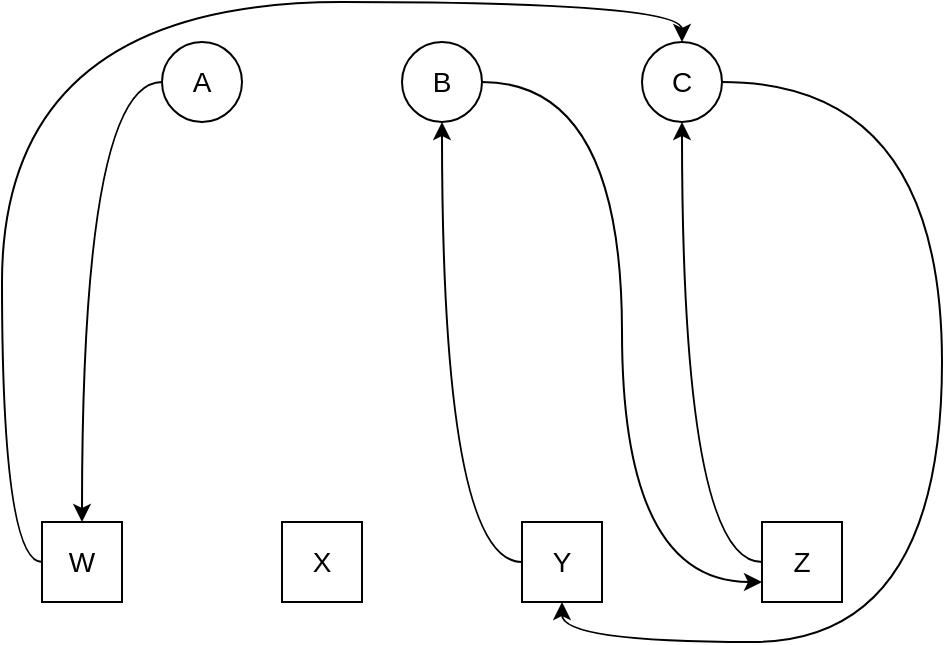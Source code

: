 <mxfile version="13.7.3" type="device" pages="2"><diagram id="0hK_6k_UujutCNK3dGhv" name="Page-1"><mxGraphModel dx="1422" dy="780" grid="1" gridSize="10" guides="1" tooltips="1" connect="1" arrows="1" fold="1" page="1" pageScale="1" pageWidth="850" pageHeight="1100" background="none" math="0" shadow="0"><root><mxCell id="0"/><mxCell id="1" parent="0"/><mxCell id="TqZIqA3fY9YVEt6i1fJo-3" style="edgeStyle=orthogonalEdgeStyle;curved=1;orthogonalLoop=1;jettySize=auto;html=1;entryX=0.5;entryY=0;entryDx=0;entryDy=0;" edge="1" parent="1" source="Hr82gB8oSJOvXVeDLGC7-2" target="Hr82gB8oSJOvXVeDLGC7-8"><mxGeometry relative="1" as="geometry"/></mxCell><mxCell id="Hr82gB8oSJOvXVeDLGC7-2" value="&lt;font style=&quot;font-size: 14px&quot;&gt;A&lt;/font&gt;" style="ellipse;whiteSpace=wrap;html=1;aspect=fixed;" vertex="1" parent="1"><mxGeometry x="250" y="190" width="40" height="40" as="geometry"/></mxCell><mxCell id="TqZIqA3fY9YVEt6i1fJo-4" style="edgeStyle=orthogonalEdgeStyle;curved=1;orthogonalLoop=1;jettySize=auto;html=1;entryX=0.5;entryY=1;entryDx=0;entryDy=0;exitX=0;exitY=0.5;exitDx=0;exitDy=0;" edge="1" parent="1" source="Hr82gB8oSJOvXVeDLGC7-11" target="Hr82gB8oSJOvXVeDLGC7-4"><mxGeometry relative="1" as="geometry"/></mxCell><mxCell id="TqZIqA3fY9YVEt6i1fJo-5" style="edgeStyle=orthogonalEdgeStyle;curved=1;orthogonalLoop=1;jettySize=auto;html=1;entryX=0;entryY=0.75;entryDx=0;entryDy=0;" edge="1" parent="1" source="Hr82gB8oSJOvXVeDLGC7-4" target="Hr82gB8oSJOvXVeDLGC7-13"><mxGeometry relative="1" as="geometry"/></mxCell><mxCell id="Hr82gB8oSJOvXVeDLGC7-4" value="&lt;font style=&quot;font-size: 14px&quot;&gt;B&lt;/font&gt;" style="ellipse;whiteSpace=wrap;html=1;aspect=fixed;" vertex="1" parent="1"><mxGeometry x="370" y="190" width="40" height="40" as="geometry"/></mxCell><mxCell id="TqZIqA3fY9YVEt6i1fJo-6" style="edgeStyle=orthogonalEdgeStyle;curved=1;orthogonalLoop=1;jettySize=auto;html=1;entryX=0.5;entryY=1;entryDx=0;entryDy=0;" edge="1" parent="1" source="Hr82gB8oSJOvXVeDLGC7-6" target="Hr82gB8oSJOvXVeDLGC7-11"><mxGeometry relative="1" as="geometry"><Array as="points"><mxPoint x="640" y="210"/><mxPoint x="640" y="490"/><mxPoint x="450" y="490"/></Array></mxGeometry></mxCell><mxCell id="Hr82gB8oSJOvXVeDLGC7-6" value="&lt;font style=&quot;font-size: 14px&quot;&gt;C&lt;/font&gt;" style="ellipse;whiteSpace=wrap;html=1;aspect=fixed;" vertex="1" parent="1"><mxGeometry x="490" y="190" width="40" height="40" as="geometry"/></mxCell><mxCell id="TqZIqA3fY9YVEt6i1fJo-1" style="edgeStyle=orthogonalEdgeStyle;curved=1;orthogonalLoop=1;jettySize=auto;html=1;entryX=0.5;entryY=0;entryDx=0;entryDy=0;" edge="1" parent="1" source="Hr82gB8oSJOvXVeDLGC7-8" target="Hr82gB8oSJOvXVeDLGC7-6"><mxGeometry relative="1" as="geometry"><Array as="points"><mxPoint x="170" y="450"/><mxPoint x="170" y="170"/><mxPoint x="510" y="170"/></Array></mxGeometry></mxCell><mxCell id="Hr82gB8oSJOvXVeDLGC7-8" value="&lt;font style=&quot;font-size: 14px&quot;&gt;W&lt;/font&gt;" style="whiteSpace=wrap;html=1;aspect=fixed;" vertex="1" parent="1"><mxGeometry x="190" y="430" width="40" height="40" as="geometry"/></mxCell><mxCell id="Hr82gB8oSJOvXVeDLGC7-9" value="&lt;font style=&quot;font-size: 14px&quot;&gt;X&lt;/font&gt;" style="whiteSpace=wrap;html=1;aspect=fixed;" vertex="1" parent="1"><mxGeometry x="310" y="430" width="40" height="40" as="geometry"/></mxCell><mxCell id="Hr82gB8oSJOvXVeDLGC7-11" value="&lt;font style=&quot;font-size: 14px&quot;&gt;Y&lt;/font&gt;" style="whiteSpace=wrap;html=1;aspect=fixed;" vertex="1" parent="1"><mxGeometry x="430" y="430" width="40" height="40" as="geometry"/></mxCell><mxCell id="TqZIqA3fY9YVEt6i1fJo-2" style="edgeStyle=orthogonalEdgeStyle;curved=1;orthogonalLoop=1;jettySize=auto;html=1;entryX=0.5;entryY=1;entryDx=0;entryDy=0;" edge="1" parent="1" source="Hr82gB8oSJOvXVeDLGC7-13" target="Hr82gB8oSJOvXVeDLGC7-6"><mxGeometry relative="1" as="geometry"/></mxCell><mxCell id="Hr82gB8oSJOvXVeDLGC7-13" value="&lt;font style=&quot;font-size: 14px&quot;&gt;Z&lt;/font&gt;" style="whiteSpace=wrap;html=1;aspect=fixed;" vertex="1" parent="1"><mxGeometry x="550" y="430" width="40" height="40" as="geometry"/></mxCell></root></mxGraphModel></diagram><diagram id="7IOavF_-qlQQgkGt8p8S" name="Page-2"><mxGraphModel dx="1422" dy="780" grid="1" gridSize="10" guides="1" tooltips="1" connect="1" arrows="1" fold="1" page="1" pageScale="1" pageWidth="850" pageHeight="1100" math="0" shadow="0"><root><mxCell id="ybrRmr3ElSkbrd95aNE4-0"/><mxCell id="ybrRmr3ElSkbrd95aNE4-1" parent="ybrRmr3ElSkbrd95aNE4-0"/><mxCell id="ybrRmr3ElSkbrd95aNE4-17" style="edgeStyle=orthogonalEdgeStyle;curved=1;orthogonalLoop=1;jettySize=auto;html=1;entryX=0.5;entryY=0;entryDx=0;entryDy=0;" edge="1" parent="ybrRmr3ElSkbrd95aNE4-1" source="ybrRmr3ElSkbrd95aNE4-3" target="ybrRmr3ElSkbrd95aNE4-9"><mxGeometry relative="1" as="geometry"/></mxCell><mxCell id="ybrRmr3ElSkbrd95aNE4-3" value="&lt;font style=&quot;font-size: 14px&quot;&gt;A&lt;/font&gt;" style="ellipse;whiteSpace=wrap;html=1;aspect=fixed;" vertex="1" parent="ybrRmr3ElSkbrd95aNE4-1"><mxGeometry x="250" y="190" width="40" height="40" as="geometry"/></mxCell><mxCell id="ybrRmr3ElSkbrd95aNE4-19" style="edgeStyle=orthogonalEdgeStyle;curved=1;orthogonalLoop=1;jettySize=auto;html=1;entryX=0;entryY=0.75;entryDx=0;entryDy=0;" edge="1" parent="ybrRmr3ElSkbrd95aNE4-1" source="ybrRmr3ElSkbrd95aNE4-5" target="ybrRmr3ElSkbrd95aNE4-14"><mxGeometry relative="1" as="geometry"/></mxCell><mxCell id="ybrRmr3ElSkbrd95aNE4-5" value="&lt;font style=&quot;font-size: 14px&quot;&gt;B&lt;/font&gt;" style="ellipse;whiteSpace=wrap;html=1;aspect=fixed;" vertex="1" parent="ybrRmr3ElSkbrd95aNE4-1"><mxGeometry x="370" y="190" width="40" height="40" as="geometry"/></mxCell><mxCell id="ybrRmr3ElSkbrd95aNE4-20" style="edgeStyle=orthogonalEdgeStyle;curved=1;orthogonalLoop=1;jettySize=auto;html=1;entryX=0.5;entryY=1;entryDx=0;entryDy=0;" edge="1" parent="ybrRmr3ElSkbrd95aNE4-1" source="ybrRmr3ElSkbrd95aNE4-7" target="ybrRmr3ElSkbrd95aNE4-12"><mxGeometry relative="1" as="geometry"><Array as="points"><mxPoint x="630" y="210"/><mxPoint x="630" y="500"/><mxPoint x="450" y="500"/></Array></mxGeometry></mxCell><mxCell id="ybrRmr3ElSkbrd95aNE4-7" value="&lt;font style=&quot;font-size: 14px&quot;&gt;C&lt;/font&gt;" style="ellipse;whiteSpace=wrap;html=1;aspect=fixed;" vertex="1" parent="ybrRmr3ElSkbrd95aNE4-1"><mxGeometry x="490" y="190" width="40" height="40" as="geometry"/></mxCell><mxCell id="ybrRmr3ElSkbrd95aNE4-16" style="edgeStyle=orthogonalEdgeStyle;curved=1;orthogonalLoop=1;jettySize=auto;html=1;entryX=0.5;entryY=0;entryDx=0;entryDy=0;" edge="1" parent="ybrRmr3ElSkbrd95aNE4-1" source="ybrRmr3ElSkbrd95aNE4-9" target="ybrRmr3ElSkbrd95aNE4-7"><mxGeometry relative="1" as="geometry"><Array as="points"><mxPoint x="170" y="450"/><mxPoint x="170" y="160"/><mxPoint x="510" y="160"/></Array></mxGeometry></mxCell><mxCell id="ybrRmr3ElSkbrd95aNE4-9" value="&lt;font style=&quot;font-size: 14px&quot;&gt;W&lt;/font&gt;" style="whiteSpace=wrap;html=1;aspect=fixed;" vertex="1" parent="ybrRmr3ElSkbrd95aNE4-1"><mxGeometry x="190" y="430" width="40" height="40" as="geometry"/></mxCell><mxCell id="ybrRmr3ElSkbrd95aNE4-10" value="&lt;font style=&quot;font-size: 14px&quot;&gt;X&lt;/font&gt;" style="whiteSpace=wrap;html=1;aspect=fixed;" vertex="1" parent="ybrRmr3ElSkbrd95aNE4-1"><mxGeometry x="310" y="430" width="40" height="40" as="geometry"/></mxCell><mxCell id="ybrRmr3ElSkbrd95aNE4-15" style="edgeStyle=orthogonalEdgeStyle;curved=1;orthogonalLoop=1;jettySize=auto;html=1;exitX=0;exitY=0.5;exitDx=0;exitDy=0;entryX=0.5;entryY=1;entryDx=0;entryDy=0;" edge="1" parent="ybrRmr3ElSkbrd95aNE4-1" source="ybrRmr3ElSkbrd95aNE4-12" target="ybrRmr3ElSkbrd95aNE4-5"><mxGeometry relative="1" as="geometry"/></mxCell><mxCell id="ybrRmr3ElSkbrd95aNE4-12" value="&lt;font style=&quot;font-size: 14px&quot;&gt;Y&lt;/font&gt;" style="whiteSpace=wrap;html=1;aspect=fixed;" vertex="1" parent="ybrRmr3ElSkbrd95aNE4-1"><mxGeometry x="430" y="430" width="40" height="40" as="geometry"/></mxCell><mxCell id="ybrRmr3ElSkbrd95aNE4-18" style="edgeStyle=orthogonalEdgeStyle;curved=1;orthogonalLoop=1;jettySize=auto;html=1;entryX=0.5;entryY=1;entryDx=0;entryDy=0;exitX=0;exitY=0.25;exitDx=0;exitDy=0;" edge="1" parent="ybrRmr3ElSkbrd95aNE4-1" source="ybrRmr3ElSkbrd95aNE4-14" target="ybrRmr3ElSkbrd95aNE4-7"><mxGeometry relative="1" as="geometry"/></mxCell><mxCell id="ybrRmr3ElSkbrd95aNE4-14" value="&lt;font style=&quot;font-size: 14px&quot;&gt;Z&lt;/font&gt;" style="whiteSpace=wrap;html=1;aspect=fixed;" vertex="1" parent="ybrRmr3ElSkbrd95aNE4-1"><mxGeometry x="550" y="430" width="40" height="40" as="geometry"/></mxCell></root></mxGraphModel></diagram></mxfile>